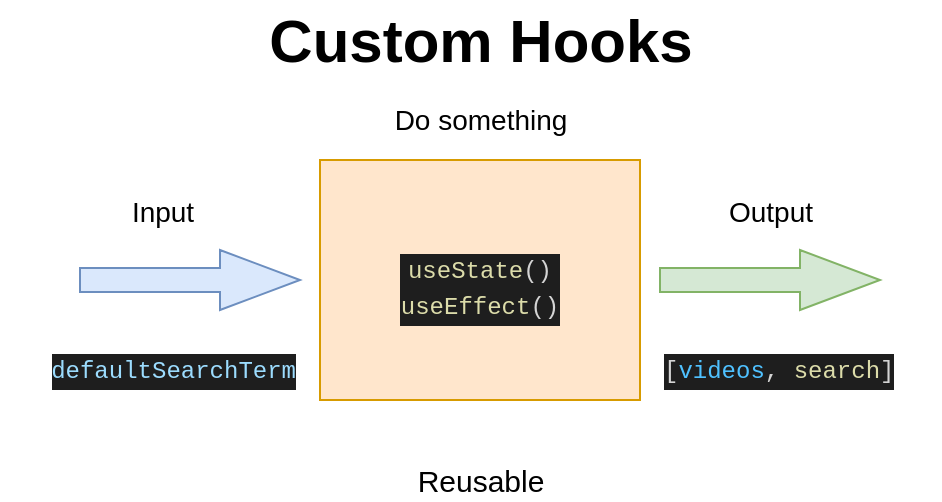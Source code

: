 <mxfile version="14.7.2" type="github" pages="5">
  <diagram id="iEtOmwOJfD_KUskytR4G" name="Custom Hooks">
    <mxGraphModel dx="805" dy="654" grid="1" gridSize="10" guides="1" tooltips="1" connect="1" arrows="1" fold="1" page="1" pageScale="1" pageWidth="1169" pageHeight="827" math="0" shadow="0">
      <root>
        <mxCell id="0" />
        <mxCell id="1" parent="0" />
        <mxCell id="PuRZzSOzjB7w1leLaSp5-1" value="Custom Hooks" style="text;html=1;align=center;verticalAlign=middle;resizable=0;points=[];autosize=1;strokeColor=none;fontSize=30;fontStyle=1" parent="1" vertex="1">
          <mxGeometry x="475" y="289" width="230" height="40" as="geometry" />
        </mxCell>
        <mxCell id="PuRZzSOzjB7w1leLaSp5-2" value="" style="rounded=0;whiteSpace=wrap;html=1;fillColor=#ffe6cc;strokeColor=#d79b00;" parent="1" vertex="1">
          <mxGeometry x="510" y="369" width="160" height="120" as="geometry" />
        </mxCell>
        <mxCell id="PuRZzSOzjB7w1leLaSp5-4" value="" style="html=1;shadow=0;dashed=0;align=center;verticalAlign=middle;shape=mxgraph.arrows2.arrow;dy=0.6;dx=40;notch=0;fillColor=#dae8fc;strokeColor=#6c8ebf;" parent="1" vertex="1">
          <mxGeometry x="390" y="414" width="110" height="30" as="geometry" />
        </mxCell>
        <mxCell id="PuRZzSOzjB7w1leLaSp5-5" value="" style="html=1;shadow=0;dashed=0;align=center;verticalAlign=middle;shape=mxgraph.arrows2.arrow;dy=0.6;dx=40;notch=0;fillColor=#d5e8d4;strokeColor=#82b366;" parent="1" vertex="1">
          <mxGeometry x="680" y="414" width="110" height="30" as="geometry" />
        </mxCell>
        <mxCell id="PuRZzSOzjB7w1leLaSp5-6" value="&lt;meta charset=&quot;utf-8&quot;&gt;&lt;div style=&quot;color: rgb(212, 212, 212); background-color: rgb(30, 30, 30); font-family: menlo, monaco, &amp;quot;courier new&amp;quot;, monospace; font-weight: normal; font-size: 12px; line-height: 18px;&quot;&gt;&lt;div&gt;&lt;span style=&quot;color: #d4d4d4&quot;&gt;[&lt;/span&gt;&lt;span style=&quot;color: #4fc1ff&quot;&gt;videos&lt;/span&gt;&lt;span style=&quot;color: #d4d4d4&quot;&gt;, &lt;/span&gt;&lt;span style=&quot;color: #dcdcaa&quot;&gt;search&lt;/span&gt;&lt;span style=&quot;color: #d4d4d4&quot;&gt;]&lt;/span&gt;&lt;/div&gt;&lt;/div&gt;" style="text;whiteSpace=wrap;html=1;align=left;" parent="1" vertex="1">
          <mxGeometry x="680" y="459" width="140" height="30" as="geometry" />
        </mxCell>
        <mxCell id="PuRZzSOzjB7w1leLaSp5-7" value="&lt;meta charset=&quot;utf-8&quot;&gt;&lt;div style=&quot;color: rgb(212, 212, 212); background-color: rgb(30, 30, 30); font-family: menlo, monaco, &amp;quot;courier new&amp;quot;, monospace; font-weight: normal; font-size: 12px; line-height: 18px;&quot;&gt;&lt;div&gt;&lt;span style=&quot;color: #9cdcfe&quot;&gt;defaultSearchTerm&lt;/span&gt;&lt;/div&gt;&lt;/div&gt;" style="text;whiteSpace=wrap;html=1;align=right;" parent="1" vertex="1">
          <mxGeometry x="350" y="459" width="150" height="30" as="geometry" />
        </mxCell>
        <mxCell id="PuRZzSOzjB7w1leLaSp5-8" value="&lt;div style=&quot;color: rgb(212 , 212 , 212) ; background-color: rgb(30 , 30 , 30) ; font-family: &amp;quot;menlo&amp;quot; , &amp;quot;monaco&amp;quot; , &amp;quot;courier new&amp;quot; , monospace ; font-weight: normal ; font-size: 12px ; line-height: 18px&quot;&gt;&lt;div&gt;&lt;span style=&quot;color: #dcdcaa&quot;&gt;useState&lt;/span&gt;&lt;span style=&quot;color: #d4d4d4&quot;&gt;()&lt;/span&gt;&lt;/div&gt;&lt;div&gt;&lt;div style=&quot;font-family: &amp;quot;menlo&amp;quot; , &amp;quot;monaco&amp;quot; , &amp;quot;courier new&amp;quot; , monospace ; line-height: 18px&quot;&gt;&lt;span style=&quot;color: #dcdcaa&quot;&gt;useEffect&lt;/span&gt;()&lt;/div&gt;&lt;/div&gt;&lt;/div&gt;" style="text;whiteSpace=wrap;html=1;align=center;" parent="1" vertex="1">
          <mxGeometry x="535" y="409" width="110" height="50" as="geometry" />
        </mxCell>
        <mxCell id="PuRZzSOzjB7w1leLaSp5-9" style="edgeStyle=orthogonalEdgeStyle;rounded=0;orthogonalLoop=1;jettySize=auto;html=1;exitX=0.5;exitY=1;exitDx=0;exitDy=0;align=center;" parent="1" source="PuRZzSOzjB7w1leLaSp5-8" target="PuRZzSOzjB7w1leLaSp5-8" edge="1">
          <mxGeometry relative="1" as="geometry" />
        </mxCell>
        <mxCell id="PuRZzSOzjB7w1leLaSp5-10" value="Input" style="text;html=1;align=center;verticalAlign=middle;resizable=0;points=[];autosize=1;strokeColor=none;fontSize=14;" parent="1" vertex="1">
          <mxGeometry x="406" y="385" width="50" height="20" as="geometry" />
        </mxCell>
        <mxCell id="PuRZzSOzjB7w1leLaSp5-11" value="Output" style="text;html=1;align=center;verticalAlign=middle;resizable=0;points=[];autosize=1;strokeColor=none;fontSize=14;" parent="1" vertex="1">
          <mxGeometry x="705" y="385" width="60" height="20" as="geometry" />
        </mxCell>
        <mxCell id="mygAE6JvsYtsPkmet1i1-1" value="Do something" style="text;html=1;align=center;verticalAlign=middle;resizable=0;points=[];autosize=1;strokeColor=none;fontSize=14;" parent="1" vertex="1">
          <mxGeometry x="540" y="339" width="100" height="20" as="geometry" />
        </mxCell>
        <mxCell id="PM8z8HTtAwhKVzDuu-IM-1" value="Reusable" style="text;html=1;align=center;verticalAlign=middle;resizable=0;points=[];autosize=1;strokeColor=none;fontSize=15;" parent="1" vertex="1">
          <mxGeometry x="550" y="519" width="80" height="20" as="geometry" />
        </mxCell>
      </root>
    </mxGraphModel>
  </diagram>
  <diagram id="Xg3vSe2vxqgQO5lmCnWK" name="Step 1">
    <mxGraphModel dx="805" dy="654" grid="1" gridSize="10" guides="1" tooltips="1" connect="1" arrows="1" fold="1" page="1" pageScale="1" pageWidth="1169" pageHeight="827" math="0" shadow="0">
      <root>
        <mxCell id="pFhzrYQZ9Q6KFvjL7jJB-0" />
        <mxCell id="pFhzrYQZ9Q6KFvjL7jJB-1" parent="pFhzrYQZ9Q6KFvjL7jJB-0" />
        <mxCell id="hLnDdM1sx7eBZ1nKQQE9-0" value="&lt;div style=&quot;color: rgb(212 , 212 , 212) ; background-color: rgb(30 , 30 , 30) ; font-family: &amp;#34;menlo&amp;#34; , &amp;#34;monaco&amp;#34; , &amp;#34;courier new&amp;#34; , monospace ; font-weight: normal ; font-size: 12px ; line-height: 18px&quot;&gt;&lt;div&gt;&lt;span style=&quot;color: #569cd6&quot;&gt;const&lt;/span&gt;&lt;span style=&quot;color: #d4d4d4&quot;&gt; &lt;/span&gt;&lt;span style=&quot;color: #dcdcaa&quot;&gt;App&lt;/span&gt;&lt;span style=&quot;color: #d4d4d4&quot;&gt; = () &lt;/span&gt;&lt;span style=&quot;color: #569cd6&quot;&gt;=&amp;gt;&lt;/span&gt;&lt;span style=&quot;color: #d4d4d4&quot;&gt; {&lt;/span&gt;&lt;/div&gt;&lt;div&gt;&lt;span style=&quot;color: #d4d4d4&quot;&gt;&lt;/span&gt;&lt;span style=&quot;color: #569cd6&quot;&gt;&amp;nbsp; const&lt;/span&gt;&lt;span style=&quot;color: #d4d4d4&quot;&gt; [&lt;/span&gt;&lt;span style=&quot;color: #4fc1ff&quot;&gt;videos&lt;/span&gt;&lt;span style=&quot;color: #d4d4d4&quot;&gt;, &lt;/span&gt;&lt;span style=&quot;color: #4fc1ff&quot;&gt;setVideos&lt;/span&gt;&lt;span style=&quot;color: #d4d4d4&quot;&gt;] = &lt;/span&gt;&lt;span style=&quot;color: #dcdcaa&quot;&gt;useState&lt;/span&gt;&lt;span style=&quot;color: #d4d4d4&quot;&gt;([]);&lt;/span&gt;&lt;/div&gt;&lt;div&gt;&lt;span style=&quot;color: #d4d4d4&quot;&gt;&lt;/span&gt;&lt;span style=&quot;color: #569cd6&quot;&gt;&amp;nbsp; const&lt;/span&gt;&lt;span style=&quot;color: #d4d4d4&quot;&gt; [&lt;/span&gt;&lt;span style=&quot;color: #4fc1ff&quot;&gt;selectedVideo&lt;/span&gt;&lt;span style=&quot;color: #d4d4d4&quot;&gt;, &lt;/span&gt;&lt;span style=&quot;color: #4fc1ff&quot;&gt;setSlectedVideo&lt;/span&gt;&lt;span style=&quot;color: #d4d4d4&quot;&gt;] = &lt;/span&gt;&lt;span style=&quot;color: #dcdcaa&quot;&gt;useState&lt;/span&gt;&lt;span style=&quot;color: #d4d4d4&quot;&gt;(&lt;/span&gt;&lt;span style=&quot;color: #569cd6&quot;&gt;null&lt;/span&gt;&lt;span style=&quot;color: #d4d4d4&quot;&gt;);&lt;/span&gt;&lt;/div&gt;&lt;br&gt;&lt;div&gt;&lt;span style=&quot;color: #d4d4d4&quot;&gt;&lt;/span&gt;&lt;span style=&quot;color: #569cd6&quot;&gt;&amp;nbsp; const&lt;/span&gt;&lt;span style=&quot;color: #d4d4d4&quot;&gt; &lt;/span&gt;&lt;span style=&quot;color: #dcdcaa&quot;&gt;handleSearchSubmit&lt;/span&gt;&lt;span style=&quot;color: #d4d4d4&quot;&gt; = &lt;/span&gt;&lt;span style=&quot;color: #569cd6&quot;&gt;async&lt;/span&gt;&lt;span style=&quot;color: #d4d4d4&quot;&gt; (&lt;/span&gt;&lt;span style=&quot;color: #9cdcfe&quot;&gt;term&lt;/span&gt;&lt;span style=&quot;color: #d4d4d4&quot;&gt;) &lt;/span&gt;&lt;span style=&quot;color: #569cd6&quot;&gt;=&amp;gt;&lt;/span&gt;&lt;span style=&quot;color: #d4d4d4&quot;&gt; {&lt;/span&gt;&lt;/div&gt;&lt;div&gt;&lt;span style=&quot;color: #d4d4d4&quot;&gt;&lt;/span&gt;&lt;span style=&quot;color: #569cd6&quot;&gt;&amp;nbsp; &amp;nbsp; const&lt;/span&gt;&lt;span style=&quot;color: #d4d4d4&quot;&gt; &lt;/span&gt;&lt;span style=&quot;color: #4fc1ff&quot;&gt;response&lt;/span&gt;&lt;span style=&quot;color: #d4d4d4&quot;&gt; = &lt;/span&gt;&lt;span style=&quot;color: #c586c0&quot;&gt;await&lt;/span&gt;&lt;span style=&quot;color: #d4d4d4&quot;&gt; &lt;/span&gt;&lt;span style=&quot;color: #9cdcfe&quot;&gt;youtube&lt;/span&gt;&lt;span style=&quot;color: #d4d4d4&quot;&gt;.&lt;/span&gt;&lt;span style=&quot;color: #dcdcaa&quot;&gt;get&lt;/span&gt;&lt;span style=&quot;color: #d4d4d4&quot;&gt;(&lt;/span&gt;&lt;span style=&quot;color: #ce9178&quot;&gt;&quot;/search&quot;&lt;/span&gt;&lt;span style=&quot;color: #d4d4d4&quot;&gt;, {&lt;/span&gt;&lt;/div&gt;&lt;div&gt;&lt;span style=&quot;color: #d4d4d4&quot;&gt;&lt;/span&gt;&lt;span style=&quot;color: #9cdcfe&quot;&gt;&amp;nbsp; &amp;nbsp; &amp;nbsp; params:&lt;/span&gt;&lt;span style=&quot;color: #d4d4d4&quot;&gt; { &lt;/span&gt;&lt;span style=&quot;color: #9cdcfe&quot;&gt;q:&lt;/span&gt;&lt;span style=&quot;color: #d4d4d4&quot;&gt; &lt;/span&gt;&lt;span style=&quot;color: #9cdcfe&quot;&gt;term&lt;/span&gt;&lt;span style=&quot;color: #d4d4d4&quot;&gt;, &lt;/span&gt;&lt;span style=&quot;color: #9cdcfe&quot;&gt;part:&lt;/span&gt;&lt;span style=&quot;color: #d4d4d4&quot;&gt; &lt;/span&gt;&lt;span style=&quot;color: #ce9178&quot;&gt;&quot;snippet&quot;&lt;/span&gt;&lt;span style=&quot;color: #d4d4d4&quot;&gt;, &lt;/span&gt;&lt;span style=&quot;color: #9cdcfe&quot;&gt;maxResults:&lt;/span&gt;&lt;span style=&quot;color: #d4d4d4&quot;&gt; &lt;/span&gt;&lt;span style=&quot;color: #b5cea8&quot;&gt;5&lt;/span&gt;&lt;span style=&quot;color: #d4d4d4&quot;&gt; },&lt;/span&gt;&lt;/div&gt;&lt;div&gt;&lt;span style=&quot;color: #d4d4d4&quot;&gt;&amp;nbsp; &amp;nbsp; });&lt;/span&gt;&lt;/div&gt;&lt;div&gt;&lt;span style=&quot;color: #d4d4d4&quot;&gt;&lt;/span&gt;&lt;span style=&quot;color: #dcdcaa&quot;&gt;&amp;nbsp; &amp;nbsp; setVideos&lt;/span&gt;&lt;span style=&quot;color: #d4d4d4&quot;&gt;(&lt;/span&gt;&lt;span style=&quot;color: #9cdcfe&quot;&gt;response&lt;/span&gt;&lt;span style=&quot;color: #d4d4d4&quot;&gt;.&lt;/span&gt;&lt;span style=&quot;color: #9cdcfe&quot;&gt;data&lt;/span&gt;&lt;span style=&quot;color: #d4d4d4&quot;&gt;.&lt;/span&gt;&lt;span style=&quot;color: #9cdcfe&quot;&gt;items&lt;/span&gt;&lt;span style=&quot;color: #d4d4d4&quot;&gt;);&lt;/span&gt;&lt;/div&gt;&lt;div&gt;&lt;span style=&quot;color: #d4d4d4&quot;&gt;&lt;/span&gt;&lt;span style=&quot;color: #dcdcaa&quot;&gt;&amp;nbsp; &amp;nbsp; setSlectedVideo&lt;/span&gt;&lt;span style=&quot;color: #d4d4d4&quot;&gt;(&lt;/span&gt;&lt;span style=&quot;color: #9cdcfe&quot;&gt;response&lt;/span&gt;&lt;span style=&quot;color: #d4d4d4&quot;&gt;.&lt;/span&gt;&lt;span style=&quot;color: #9cdcfe&quot;&gt;data&lt;/span&gt;&lt;span style=&quot;color: #d4d4d4&quot;&gt;.&lt;/span&gt;&lt;span style=&quot;color: #9cdcfe&quot;&gt;items&lt;/span&gt;&lt;span style=&quot;color: #d4d4d4&quot;&gt;[&lt;/span&gt;&lt;span style=&quot;color: #b5cea8&quot;&gt;0&lt;/span&gt;&lt;span style=&quot;color: #d4d4d4&quot;&gt;]);&lt;/span&gt;&lt;/div&gt;&lt;div&gt;&lt;span style=&quot;color: #d4d4d4&quot;&gt;&amp;nbsp; };&lt;/span&gt;&lt;/div&gt;&lt;br&gt;&lt;div&gt;&lt;span style=&quot;color: #d4d4d4&quot;&gt;&lt;/span&gt;&lt;span style=&quot;color: #dcdcaa&quot;&gt;&amp;nbsp; useEffect&lt;/span&gt;&lt;span style=&quot;color: #d4d4d4&quot;&gt;(() &lt;/span&gt;&lt;span style=&quot;color: #569cd6&quot;&gt;=&amp;gt;&lt;/span&gt;&lt;span style=&quot;color: #d4d4d4&quot;&gt; {&lt;/span&gt;&lt;/div&gt;&lt;div&gt;&lt;span style=&quot;color: #d4d4d4&quot;&gt;&lt;/span&gt;&lt;span style=&quot;color: #dcdcaa&quot;&gt;&amp;nbsp; &amp;nbsp; handleSearchSubmit&lt;/span&gt;&lt;span style=&quot;color: #d4d4d4&quot;&gt;(&lt;/span&gt;&lt;span style=&quot;color: rgb(206 , 145 , 120) ; font-family: &amp;#34;menlo&amp;#34; , &amp;#34;monaco&amp;#34; , &amp;#34;courier new&amp;#34; , monospace&quot;&gt;&quot;cat&quot;&lt;/span&gt;);&lt;/div&gt;&lt;div&gt;&lt;span style=&quot;color: #d4d4d4&quot;&gt;&amp;nbsp; }, []);&lt;/span&gt;&lt;/div&gt;&lt;div&gt;&lt;span style=&quot;color: #d4d4d4&quot;&gt;};&lt;/span&gt;&lt;/div&gt;&lt;/div&gt;" style="text;whiteSpace=wrap;html=1;fontSize=14;" parent="pFhzrYQZ9Q6KFvjL7jJB-1" vertex="1">
          <mxGeometry x="294" y="253" width="430" height="300" as="geometry" />
        </mxCell>
        <mxCell id="hLnDdM1sx7eBZ1nKQQE9-3" style="edgeStyle=orthogonalEdgeStyle;rounded=0;orthogonalLoop=1;jettySize=auto;html=1;entryX=0;entryY=0.5;entryDx=0;entryDy=0;fontSize=14;fontColor=#000000;align=center;strokeColor=#D79B00;" parent="pFhzrYQZ9Q6KFvjL7jJB-1" source="hLnDdM1sx7eBZ1nKQQE9-1" target="hLnDdM1sx7eBZ1nKQQE9-2" edge="1">
          <mxGeometry relative="1" as="geometry" />
        </mxCell>
        <mxCell id="hLnDdM1sx7eBZ1nKQQE9-1" value="" style="rounded=0;whiteSpace=wrap;html=1;fontSize=14;align=right;strokeColor=#d79b00;fillColor=none;" parent="pFhzrYQZ9Q6KFvjL7jJB-1" vertex="1">
          <mxGeometry x="310" y="279" width="304" height="15" as="geometry" />
        </mxCell>
        <mxCell id="hLnDdM1sx7eBZ1nKQQE9-2" value="Videos" style="rounded=0;whiteSpace=wrap;html=1;fontSize=14;align=center;strokeColor=#d79b00;fillColor=#ffe6cc;" parent="pFhzrYQZ9Q6KFvjL7jJB-1" vertex="1">
          <mxGeometry x="794" y="263" width="80" height="40" as="geometry" />
        </mxCell>
        <mxCell id="hLnDdM1sx7eBZ1nKQQE9-4" style="edgeStyle=orthogonalEdgeStyle;rounded=0;orthogonalLoop=1;jettySize=auto;html=1;entryX=0;entryY=0.5;entryDx=0;entryDy=0;fontSize=14;fontColor=#000000;align=center;fillColor=#dae8fc;strokeColor=#9673A6;" parent="pFhzrYQZ9Q6KFvjL7jJB-1" source="hLnDdM1sx7eBZ1nKQQE9-5" target="hLnDdM1sx7eBZ1nKQQE9-6" edge="1">
          <mxGeometry relative="1" as="geometry" />
        </mxCell>
        <mxCell id="hLnDdM1sx7eBZ1nKQQE9-5" value="" style="rounded=0;whiteSpace=wrap;html=1;fontSize=14;align=right;strokeColor=#9673a6;fillColor=none;" parent="pFhzrYQZ9Q6KFvjL7jJB-1" vertex="1">
          <mxGeometry x="310" y="297" width="404" height="15" as="geometry" />
        </mxCell>
        <mxCell id="hLnDdM1sx7eBZ1nKQQE9-6" value="Selection" style="rounded=0;whiteSpace=wrap;html=1;fontSize=14;align=center;strokeColor=#9673a6;fillColor=#e1d5e7;" parent="pFhzrYQZ9Q6KFvjL7jJB-1" vertex="1">
          <mxGeometry x="794" y="313" width="80" height="40" as="geometry" />
        </mxCell>
        <mxCell id="hLnDdM1sx7eBZ1nKQQE9-7" style="edgeStyle=orthogonalEdgeStyle;rounded=0;orthogonalLoop=1;jettySize=auto;html=1;entryX=0;entryY=0.5;entryDx=0;entryDy=0;fontSize=14;fontColor=#000000;align=center;strokeColor=#D79B00;" parent="pFhzrYQZ9Q6KFvjL7jJB-1" source="hLnDdM1sx7eBZ1nKQQE9-8" target="hLnDdM1sx7eBZ1nKQQE9-9" edge="1">
          <mxGeometry relative="1" as="geometry" />
        </mxCell>
        <mxCell id="hLnDdM1sx7eBZ1nKQQE9-8" value="" style="rounded=0;whiteSpace=wrap;html=1;fontSize=14;align=right;strokeColor=#d79b00;fillColor=none;" parent="pFhzrYQZ9Q6KFvjL7jJB-1" vertex="1">
          <mxGeometry x="324" y="353" width="390" height="67" as="geometry" />
        </mxCell>
        <mxCell id="hLnDdM1sx7eBZ1nKQQE9-9" value="Videos" style="rounded=0;whiteSpace=wrap;html=1;fontSize=14;align=center;strokeColor=#d79b00;fillColor=#ffe6cc;" parent="pFhzrYQZ9Q6KFvjL7jJB-1" vertex="1">
          <mxGeometry x="794" y="377" width="80" height="40" as="geometry" />
        </mxCell>
        <mxCell id="hLnDdM1sx7eBZ1nKQQE9-10" style="edgeStyle=orthogonalEdgeStyle;rounded=0;orthogonalLoop=1;jettySize=auto;html=1;entryX=0;entryY=0.5;entryDx=0;entryDy=0;fontSize=14;fontColor=#000000;align=center;fillColor=#dae8fc;strokeColor=#9673A6;" parent="pFhzrYQZ9Q6KFvjL7jJB-1" source="hLnDdM1sx7eBZ1nKQQE9-11" target="hLnDdM1sx7eBZ1nKQQE9-12" edge="1">
          <mxGeometry relative="1" as="geometry" />
        </mxCell>
        <mxCell id="hLnDdM1sx7eBZ1nKQQE9-11" value="" style="rounded=0;whiteSpace=wrap;html=1;fontSize=14;align=right;strokeColor=#9673a6;fillColor=none;" parent="pFhzrYQZ9Q6KFvjL7jJB-1" vertex="1">
          <mxGeometry x="324" y="423" width="292" height="15" as="geometry" />
        </mxCell>
        <mxCell id="hLnDdM1sx7eBZ1nKQQE9-12" value="Selection" style="rounded=0;whiteSpace=wrap;html=1;fontSize=14;align=center;strokeColor=#9673a6;fillColor=#e1d5e7;" parent="pFhzrYQZ9Q6KFvjL7jJB-1" vertex="1">
          <mxGeometry x="794" y="439" width="80" height="40" as="geometry" />
        </mxCell>
        <mxCell id="hLnDdM1sx7eBZ1nKQQE9-13" style="edgeStyle=orthogonalEdgeStyle;rounded=0;orthogonalLoop=1;jettySize=auto;html=1;entryX=0;entryY=0.5;entryDx=0;entryDy=0;fontSize=14;fontColor=#000000;align=center;strokeColor=#D79B00;" parent="pFhzrYQZ9Q6KFvjL7jJB-1" source="hLnDdM1sx7eBZ1nKQQE9-14" target="hLnDdM1sx7eBZ1nKQQE9-15" edge="1">
          <mxGeometry relative="1" as="geometry" />
        </mxCell>
        <mxCell id="hLnDdM1sx7eBZ1nKQQE9-14" value="" style="rounded=0;whiteSpace=wrap;html=1;fontSize=14;align=right;strokeColor=#d79b00;fillColor=none;" parent="pFhzrYQZ9Q6KFvjL7jJB-1" vertex="1">
          <mxGeometry x="310" y="478" width="204" height="50" as="geometry" />
        </mxCell>
        <mxCell id="hLnDdM1sx7eBZ1nKQQE9-15" value="Videos" style="rounded=0;whiteSpace=wrap;html=1;fontSize=14;align=center;strokeColor=#d79b00;fillColor=#ffe6cc;" parent="pFhzrYQZ9Q6KFvjL7jJB-1" vertex="1">
          <mxGeometry x="794" y="497" width="80" height="40" as="geometry" />
        </mxCell>
        <mxCell id="T_6YCPLZFnP75NETdrhC-0" value="Step 1 - Separate" style="text;html=1;align=center;verticalAlign=middle;resizable=0;points=[];autosize=1;strokeColor=none;fontSize=30;fontStyle=1" parent="pFhzrYQZ9Q6KFvjL7jJB-1" vertex="1">
          <mxGeometry x="454" y="203" width="260" height="40" as="geometry" />
        </mxCell>
        <mxCell id="Sb43tQaQbr0mPvwQvgc6-0" value="Videos &amp;amp; Selection have different purposes&lt;br style=&quot;font-size: 15px&quot;&gt;Videos: Fetch videos&lt;br style=&quot;font-size: 15px&quot;&gt;Selection: Mark selected video" style="text;html=1;align=left;verticalAlign=middle;resizable=0;points=[];autosize=1;strokeColor=none;fontSize=15;" parent="pFhzrYQZ9Q6KFvjL7jJB-1" vertex="1">
          <mxGeometry x="434" y="564" width="300" height="60" as="geometry" />
        </mxCell>
      </root>
    </mxGraphModel>
  </diagram>
  <diagram name="Step 2" id="icKH4D25eJFibDR9MDR5">
    <mxGraphModel dx="805" dy="654" grid="1" gridSize="10" guides="1" tooltips="1" connect="1" arrows="1" fold="1" page="1" pageScale="1" pageWidth="1169" pageHeight="827" math="0" shadow="0">
      <root>
        <mxCell id="EikvUQjNWyUi2naYnkvr-0" />
        <mxCell id="EikvUQjNWyUi2naYnkvr-1" parent="EikvUQjNWyUi2naYnkvr-0" />
        <mxCell id="EikvUQjNWyUi2naYnkvr-2" value="&lt;div style=&quot;background-color: rgb(30 , 30 , 30) ; font-family: &amp;#34;menlo&amp;#34; , &amp;#34;monaco&amp;#34; , &amp;#34;courier new&amp;#34; , monospace ; font-weight: normal ; font-size: 12px ; line-height: 18px&quot;&gt;&lt;div style=&quot;color: rgb(212 , 212 , 212)&quot;&gt;&lt;span style=&quot;color: #569cd6&quot;&gt;const&lt;/span&gt;&lt;span style=&quot;color: #d4d4d4&quot;&gt; &lt;/span&gt;&lt;span style=&quot;color: #dcdcaa&quot;&gt;App&lt;/span&gt;&lt;span style=&quot;color: #d4d4d4&quot;&gt; = () &lt;/span&gt;&lt;span style=&quot;color: #569cd6&quot;&gt;=&amp;gt;&lt;/span&gt;&lt;span style=&quot;color: #d4d4d4&quot;&gt; {&lt;/span&gt;&lt;/div&gt;&lt;div style=&quot;color: rgb(212 , 212 , 212)&quot;&gt;&lt;span style=&quot;color: #d4d4d4&quot;&gt;&lt;/span&gt;&lt;span style=&quot;color: #569cd6&quot;&gt;&amp;nbsp; const&lt;/span&gt;&lt;span style=&quot;color: #d4d4d4&quot;&gt; [&lt;/span&gt;&lt;span style=&quot;color: #4fc1ff&quot;&gt;videos&lt;/span&gt;&lt;span style=&quot;color: #d4d4d4&quot;&gt;, &lt;/span&gt;&lt;span style=&quot;color: #4fc1ff&quot;&gt;setVideos&lt;/span&gt;&lt;span style=&quot;color: #d4d4d4&quot;&gt;] = &lt;/span&gt;&lt;span style=&quot;color: #dcdcaa&quot;&gt;useState&lt;/span&gt;&lt;span style=&quot;color: #d4d4d4&quot;&gt;([]);&lt;/span&gt;&lt;/div&gt;&lt;div&gt;&lt;span style=&quot;color: #d4d4d4&quot;&gt;&lt;/span&gt;&lt;span style=&quot;color: rgb(86 , 156 , 214)&quot;&gt;&amp;nbsp; &lt;/span&gt;&lt;font color=&quot;#4f4f4f&quot;&gt;const [selectedVideo, setSlectedVideo] = useState(null);&lt;/font&gt;&lt;/div&gt;&lt;br&gt;&lt;div style=&quot;color: rgb(212 , 212 , 212)&quot;&gt;&lt;span style=&quot;color: #d4d4d4&quot;&gt;&lt;/span&gt;&lt;span style=&quot;color: #569cd6&quot;&gt;&amp;nbsp; const&lt;/span&gt;&lt;span style=&quot;color: #d4d4d4&quot;&gt; &lt;/span&gt;&lt;span style=&quot;color: #dcdcaa&quot;&gt;handleSearchSubmit&lt;/span&gt;&lt;span style=&quot;color: #d4d4d4&quot;&gt; = &lt;/span&gt;&lt;span style=&quot;color: #569cd6&quot;&gt;async&lt;/span&gt;&lt;span style=&quot;color: #d4d4d4&quot;&gt; (&lt;/span&gt;&lt;span style=&quot;color: #9cdcfe&quot;&gt;term&lt;/span&gt;&lt;span style=&quot;color: #d4d4d4&quot;&gt;) &lt;/span&gt;&lt;span style=&quot;color: #569cd6&quot;&gt;=&amp;gt;&lt;/span&gt;&lt;span style=&quot;color: #d4d4d4&quot;&gt; {&lt;/span&gt;&lt;/div&gt;&lt;div style=&quot;color: rgb(212 , 212 , 212)&quot;&gt;&lt;span style=&quot;color: #d4d4d4&quot;&gt;&lt;/span&gt;&lt;span style=&quot;color: #569cd6&quot;&gt;&amp;nbsp; &amp;nbsp; const&lt;/span&gt;&lt;span style=&quot;color: #d4d4d4&quot;&gt; &lt;/span&gt;&lt;span style=&quot;color: #4fc1ff&quot;&gt;response&lt;/span&gt;&lt;span style=&quot;color: #d4d4d4&quot;&gt; = &lt;/span&gt;&lt;span style=&quot;color: #c586c0&quot;&gt;await&lt;/span&gt;&lt;span style=&quot;color: #d4d4d4&quot;&gt; &lt;/span&gt;&lt;span style=&quot;color: #9cdcfe&quot;&gt;youtube&lt;/span&gt;&lt;span style=&quot;color: #d4d4d4&quot;&gt;.&lt;/span&gt;&lt;span style=&quot;color: #dcdcaa&quot;&gt;get&lt;/span&gt;&lt;span style=&quot;color: #d4d4d4&quot;&gt;(&lt;/span&gt;&lt;span style=&quot;color: #ce9178&quot;&gt;&quot;/search&quot;&lt;/span&gt;&lt;span style=&quot;color: #d4d4d4&quot;&gt;, {&lt;/span&gt;&lt;/div&gt;&lt;div style=&quot;color: rgb(212 , 212 , 212)&quot;&gt;&lt;span style=&quot;color: #d4d4d4&quot;&gt;&lt;/span&gt;&lt;span style=&quot;color: #9cdcfe&quot;&gt;&amp;nbsp; &amp;nbsp; &amp;nbsp; params:&lt;/span&gt;&lt;span style=&quot;color: #d4d4d4&quot;&gt; { &lt;/span&gt;&lt;span style=&quot;color: #9cdcfe&quot;&gt;q:&lt;/span&gt;&lt;span style=&quot;color: #d4d4d4&quot;&gt; &lt;/span&gt;&lt;span style=&quot;color: #9cdcfe&quot;&gt;term&lt;/span&gt;&lt;span style=&quot;color: #d4d4d4&quot;&gt;, &lt;/span&gt;&lt;span style=&quot;color: #9cdcfe&quot;&gt;part:&lt;/span&gt;&lt;span style=&quot;color: #d4d4d4&quot;&gt; &lt;/span&gt;&lt;span style=&quot;color: #ce9178&quot;&gt;&quot;snippet&quot;&lt;/span&gt;&lt;span style=&quot;color: #d4d4d4&quot;&gt;, &lt;/span&gt;&lt;span style=&quot;color: #9cdcfe&quot;&gt;maxResults:&lt;/span&gt;&lt;span style=&quot;color: #d4d4d4&quot;&gt; &lt;/span&gt;&lt;span style=&quot;color: #b5cea8&quot;&gt;5&lt;/span&gt;&lt;span style=&quot;color: #d4d4d4&quot;&gt; },&lt;/span&gt;&lt;/div&gt;&lt;div style=&quot;color: rgb(212 , 212 , 212)&quot;&gt;&lt;span style=&quot;color: #d4d4d4&quot;&gt;&amp;nbsp; &amp;nbsp; });&lt;/span&gt;&lt;/div&gt;&lt;div style=&quot;color: rgb(212 , 212 , 212)&quot;&gt;&lt;span style=&quot;color: #d4d4d4&quot;&gt;&lt;/span&gt;&lt;span style=&quot;color: #dcdcaa&quot;&gt;&amp;nbsp; &amp;nbsp; setVideos&lt;/span&gt;&lt;span style=&quot;color: #d4d4d4&quot;&gt;(&lt;/span&gt;&lt;span style=&quot;color: #9cdcfe&quot;&gt;response&lt;/span&gt;&lt;span style=&quot;color: #d4d4d4&quot;&gt;.&lt;/span&gt;&lt;span style=&quot;color: #9cdcfe&quot;&gt;data&lt;/span&gt;&lt;span style=&quot;color: #d4d4d4&quot;&gt;.&lt;/span&gt;&lt;span style=&quot;color: #9cdcfe&quot;&gt;items&lt;/span&gt;&lt;span style=&quot;color: #d4d4d4&quot;&gt;);&lt;/span&gt;&lt;/div&gt;&lt;div&gt;&lt;span style=&quot;color: #d4d4d4&quot;&gt;&lt;/span&gt;&lt;span style=&quot;color: rgb(220 , 220 , 170)&quot;&gt;&amp;nbsp; &amp;nbsp; &lt;/span&gt;&lt;font color=&quot;#4f4f4f&quot;&gt;setSlectedVideo(response.data.items[0]);&lt;/font&gt;&lt;/div&gt;&lt;div style=&quot;color: rgb(212 , 212 , 212)&quot;&gt;&lt;span style=&quot;color: #d4d4d4&quot;&gt;&amp;nbsp; };&lt;/span&gt;&lt;/div&gt;&lt;br&gt;&lt;div style=&quot;color: rgb(212 , 212 , 212)&quot;&gt;&lt;span style=&quot;color: #d4d4d4&quot;&gt;&lt;/span&gt;&lt;span style=&quot;color: #dcdcaa&quot;&gt;&amp;nbsp; useEffect&lt;/span&gt;&lt;span style=&quot;color: #d4d4d4&quot;&gt;(() &lt;/span&gt;&lt;span style=&quot;color: #569cd6&quot;&gt;=&amp;gt;&lt;/span&gt;&lt;span style=&quot;color: #d4d4d4&quot;&gt; {&lt;/span&gt;&lt;/div&gt;&lt;div style=&quot;color: rgb(212 , 212 , 212)&quot;&gt;&lt;span style=&quot;color: #d4d4d4&quot;&gt;&lt;/span&gt;&lt;span style=&quot;color: #dcdcaa&quot;&gt;&amp;nbsp; &amp;nbsp; handleSearchSubmit&lt;/span&gt;&lt;span style=&quot;color: #d4d4d4&quot;&gt;(&lt;/span&gt;&lt;span style=&quot;color: rgb(206 , 145 , 120) ; font-family: &amp;#34;menlo&amp;#34; , &amp;#34;monaco&amp;#34; , &amp;#34;courier new&amp;#34; , monospace&quot;&gt;&quot;cat&quot;&lt;/span&gt;);&lt;/div&gt;&lt;div style=&quot;color: rgb(212 , 212 , 212)&quot;&gt;&lt;span style=&quot;color: #d4d4d4&quot;&gt;&amp;nbsp; }, []);&lt;/span&gt;&lt;/div&gt;&lt;div style=&quot;color: rgb(212 , 212 , 212)&quot;&gt;&lt;span style=&quot;color: #d4d4d4&quot;&gt;};&lt;/span&gt;&lt;/div&gt;&lt;/div&gt;" style="text;whiteSpace=wrap;html=1;fontSize=14;" parent="EikvUQjNWyUi2naYnkvr-1" vertex="1">
          <mxGeometry x="295" y="253" width="430" height="300" as="geometry" />
        </mxCell>
        <mxCell id="EikvUQjNWyUi2naYnkvr-3" style="edgeStyle=orthogonalEdgeStyle;rounded=0;orthogonalLoop=1;jettySize=auto;html=1;entryX=0;entryY=0.5;entryDx=0;entryDy=0;fontSize=14;fontColor=#000000;align=center;strokeColor=#82B366;" parent="EikvUQjNWyUi2naYnkvr-1" source="EikvUQjNWyUi2naYnkvr-4" target="EikvUQjNWyUi2naYnkvr-5" edge="1">
          <mxGeometry relative="1" as="geometry" />
        </mxCell>
        <mxCell id="EikvUQjNWyUi2naYnkvr-4" value="" style="rounded=0;whiteSpace=wrap;html=1;fontSize=14;align=right;strokeColor=#82b366;fillColor=none;" parent="EikvUQjNWyUi2naYnkvr-1" vertex="1">
          <mxGeometry x="361" y="279" width="45" height="17" as="geometry" />
        </mxCell>
        <mxCell id="EikvUQjNWyUi2naYnkvr-5" value="Ouput" style="rounded=0;whiteSpace=wrap;html=1;fontSize=14;align=center;strokeColor=#82b366;fillColor=#d5e8d4;" parent="EikvUQjNWyUi2naYnkvr-1" vertex="1">
          <mxGeometry x="795" y="267.5" width="80" height="40" as="geometry" />
        </mxCell>
        <mxCell id="EikvUQjNWyUi2naYnkvr-9" style="edgeStyle=orthogonalEdgeStyle;rounded=0;orthogonalLoop=1;jettySize=auto;html=1;entryX=0;entryY=0.5;entryDx=0;entryDy=0;fontSize=14;fontColor=#000000;align=center;strokeColor=#82B366;" parent="EikvUQjNWyUi2naYnkvr-1" source="EikvUQjNWyUi2naYnkvr-10" target="EikvUQjNWyUi2naYnkvr-11" edge="1">
          <mxGeometry relative="1" as="geometry">
            <Array as="points">
              <mxPoint x="761" y="341" />
              <mxPoint x="761" y="341" />
            </Array>
          </mxGeometry>
        </mxCell>
        <mxCell id="EikvUQjNWyUi2naYnkvr-10" value="" style="rounded=0;whiteSpace=wrap;html=1;fontSize=14;align=right;strokeColor=#82b366;fillColor=none;" parent="EikvUQjNWyUi2naYnkvr-1" vertex="1">
          <mxGeometry x="351" y="331" width="136" height="20" as="geometry" />
        </mxCell>
        <mxCell id="EikvUQjNWyUi2naYnkvr-11" value="Output" style="rounded=0;whiteSpace=wrap;html=1;fontSize=14;align=center;strokeColor=#82b366;fillColor=#d5e8d4;" parent="EikvUQjNWyUi2naYnkvr-1" vertex="1">
          <mxGeometry x="795" y="321" width="80" height="40" as="geometry" />
        </mxCell>
        <mxCell id="EikvUQjNWyUi2naYnkvr-15" style="edgeStyle=orthogonalEdgeStyle;rounded=0;orthogonalLoop=1;jettySize=auto;html=1;entryX=0;entryY=0.5;entryDx=0;entryDy=0;fontSize=14;fontColor=#000000;align=center;strokeColor=#6C8EBF;" parent="EikvUQjNWyUi2naYnkvr-1" source="EikvUQjNWyUi2naYnkvr-16" target="EikvUQjNWyUi2naYnkvr-17" edge="1">
          <mxGeometry relative="1" as="geometry" />
        </mxCell>
        <mxCell id="EikvUQjNWyUi2naYnkvr-16" value="" style="rounded=0;whiteSpace=wrap;html=1;fontSize=14;align=right;strokeColor=#6c8ebf;fillColor=none;" parent="EikvUQjNWyUi2naYnkvr-1" vertex="1">
          <mxGeometry x="461" y="493" width="40" height="20" as="geometry" />
        </mxCell>
        <mxCell id="EikvUQjNWyUi2naYnkvr-17" value="Input" style="rounded=0;whiteSpace=wrap;html=1;fontSize=14;align=center;strokeColor=#6c8ebf;fillColor=#dae8fc;" parent="EikvUQjNWyUi2naYnkvr-1" vertex="1">
          <mxGeometry x="795" y="483" width="80" height="40" as="geometry" />
        </mxCell>
        <mxCell id="EikvUQjNWyUi2naYnkvr-18" value="Step 2 - Input &amp;amp; Output" style="text;html=1;align=center;verticalAlign=middle;resizable=0;points=[];autosize=1;strokeColor=none;fontSize=30;fontStyle=1" parent="EikvUQjNWyUi2naYnkvr-1" vertex="1">
          <mxGeometry x="416" y="203" width="340" height="40" as="geometry" />
        </mxCell>
        <mxCell id="Cbur7n2vtdFgYY4pmfHC-0" value="Videos - Input &amp;amp; Output&lt;br&gt;Input: &quot;cat&quot;&lt;br&gt;Output: videos &amp;amp; handleSearchSubmit" style="text;html=1;align=left;verticalAlign=middle;resizable=0;points=[];autosize=1;strokeColor=none;fontSize=15;" parent="EikvUQjNWyUi2naYnkvr-1" vertex="1">
          <mxGeometry x="451" y="564" width="270" height="60" as="geometry" />
        </mxCell>
      </root>
    </mxGraphModel>
  </diagram>
  <diagram id="xY_2fEtoPEe80_mpayXo" name="Step 3">
    <mxGraphModel dx="805" dy="654" grid="1" gridSize="10" guides="1" tooltips="1" connect="1" arrows="1" fold="1" page="1" pageScale="1" pageWidth="1169" pageHeight="827" math="0" shadow="0">
      <root>
        <mxCell id="lEBJGN38zR72iJJI7qmF-0" />
        <mxCell id="lEBJGN38zR72iJJI7qmF-1" parent="lEBJGN38zR72iJJI7qmF-0" />
        <mxCell id="lEBJGN38zR72iJJI7qmF-3" value="&lt;div style=&quot;color: rgb(212 , 212 , 212) ; background-color: rgb(30 , 30 , 30) ; font-family: &amp;#34;menlo&amp;#34; , &amp;#34;monaco&amp;#34; , &amp;#34;courier new&amp;#34; , monospace ; font-weight: normal ; font-size: 12px ; line-height: 18px&quot;&gt;&lt;div&gt;&lt;span style=&quot;color: #569cd6&quot;&gt;const&lt;/span&gt;&lt;span style=&quot;color: #d4d4d4&quot;&gt; &lt;/span&gt;&lt;span style=&quot;color: #dcdcaa&quot;&gt;useVideos&lt;/span&gt;&lt;span style=&quot;color: #d4d4d4&quot;&gt; = (&lt;/span&gt;&lt;span style=&quot;color: #9cdcfe&quot;&gt;defaultSearchTerm&lt;/span&gt;&lt;span style=&quot;color: #d4d4d4&quot;&gt;) &lt;/span&gt;&lt;span style=&quot;color: #569cd6&quot;&gt;=&amp;gt;&lt;/span&gt;&lt;span style=&quot;color: #d4d4d4&quot;&gt; {&lt;/span&gt;&lt;/div&gt;&lt;div&gt;&lt;span style=&quot;color: #d4d4d4&quot;&gt;&lt;/span&gt;&lt;span style=&quot;color: #569cd6&quot;&gt;&amp;nbsp; const&lt;/span&gt;&lt;span style=&quot;color: #d4d4d4&quot;&gt; [&lt;/span&gt;&lt;span style=&quot;color: #4fc1ff&quot;&gt;videos&lt;/span&gt;&lt;span style=&quot;color: #d4d4d4&quot;&gt;, &lt;/span&gt;&lt;span style=&quot;color: #dcdcaa&quot;&gt;setVideos&lt;/span&gt;&lt;span style=&quot;color: #d4d4d4&quot;&gt;] = &lt;/span&gt;&lt;span style=&quot;color: #dcdcaa&quot;&gt;useState&lt;/span&gt;&lt;span style=&quot;color: #d4d4d4&quot;&gt;([]);&lt;/span&gt;&lt;/div&gt;&lt;br&gt;&lt;div&gt;&lt;span style=&quot;color: #d4d4d4&quot;&gt;&lt;/span&gt;&lt;span style=&quot;color: #569cd6&quot;&gt;&amp;nbsp; const&lt;/span&gt;&lt;span style=&quot;color: #d4d4d4&quot;&gt; &lt;/span&gt;&lt;span style=&quot;color: #dcdcaa&quot;&gt;search&lt;/span&gt;&lt;span style=&quot;color: #d4d4d4&quot;&gt; = &lt;/span&gt;&lt;span style=&quot;color: #569cd6&quot;&gt;async&lt;/span&gt;&lt;span style=&quot;color: #d4d4d4&quot;&gt; (&lt;/span&gt;&lt;span style=&quot;color: #9cdcfe&quot;&gt;term&lt;/span&gt;&lt;span style=&quot;color: #d4d4d4&quot;&gt;) &lt;/span&gt;&lt;span style=&quot;color: #569cd6&quot;&gt;=&amp;gt;&lt;/span&gt;&lt;span style=&quot;color: #d4d4d4&quot;&gt; {&lt;/span&gt;&lt;/div&gt;&lt;div&gt;&lt;span style=&quot;color: #d4d4d4&quot;&gt;&lt;/span&gt;&lt;span style=&quot;color: #569cd6&quot;&gt;&amp;nbsp; &amp;nbsp; const&lt;/span&gt;&lt;span style=&quot;color: #d4d4d4&quot;&gt; &lt;/span&gt;&lt;span style=&quot;color: #4fc1ff&quot;&gt;response&lt;/span&gt;&lt;span style=&quot;color: #d4d4d4&quot;&gt; = &lt;/span&gt;&lt;span style=&quot;color: #c586c0&quot;&gt;await&lt;/span&gt;&lt;span style=&quot;color: #d4d4d4&quot;&gt; &lt;/span&gt;&lt;span style=&quot;color: #4fc1ff&quot;&gt;youtube&lt;/span&gt;&lt;span style=&quot;color: #d4d4d4&quot;&gt;.&lt;/span&gt;&lt;span style=&quot;color: #dcdcaa&quot;&gt;get&lt;/span&gt;&lt;span style=&quot;color: #d4d4d4&quot;&gt;(&lt;/span&gt;&lt;span style=&quot;color: #ce9178&quot;&gt;&quot;/search&quot;&lt;/span&gt;&lt;span style=&quot;color: #d4d4d4&quot;&gt;, {&lt;/span&gt;&lt;/div&gt;&lt;div&gt;&lt;span style=&quot;color: #d4d4d4&quot;&gt;&lt;/span&gt;&lt;span style=&quot;color: #9cdcfe&quot;&gt;&amp;nbsp; &amp;nbsp; &amp;nbsp; params&lt;/span&gt;&lt;span style=&quot;color: #9cdcfe&quot;&gt;:&lt;/span&gt;&lt;span style=&quot;color: #d4d4d4&quot;&gt; { &lt;/span&gt;&lt;span style=&quot;color: #9cdcfe&quot;&gt;q&lt;/span&gt;&lt;span style=&quot;color: #9cdcfe&quot;&gt;:&lt;/span&gt;&lt;span style=&quot;color: #d4d4d4&quot;&gt; &lt;/span&gt;&lt;span style=&quot;color: #9cdcfe&quot;&gt;term&lt;/span&gt;&lt;span style=&quot;color: #d4d4d4&quot;&gt;, &lt;/span&gt;&lt;span style=&quot;color: #9cdcfe&quot;&gt;part&lt;/span&gt;&lt;span style=&quot;color: #9cdcfe&quot;&gt;:&lt;/span&gt;&lt;span style=&quot;color: #d4d4d4&quot;&gt; &lt;/span&gt;&lt;span style=&quot;color: #ce9178&quot;&gt;&quot;snippet&quot;&lt;/span&gt;&lt;span style=&quot;color: #d4d4d4&quot;&gt;, &lt;/span&gt;&lt;span style=&quot;color: #9cdcfe&quot;&gt;maxResults&lt;/span&gt;&lt;span style=&quot;color: #9cdcfe&quot;&gt;:&lt;/span&gt;&lt;span style=&quot;color: #d4d4d4&quot;&gt; &lt;/span&gt;&lt;span style=&quot;color: #b5cea8&quot;&gt;5&lt;/span&gt;&lt;span style=&quot;color: #d4d4d4&quot;&gt; },&lt;/span&gt;&lt;/div&gt;&lt;div&gt;&lt;span style=&quot;color: #d4d4d4&quot;&gt;&amp;nbsp; &amp;nbsp; });&lt;/span&gt;&lt;/div&gt;&lt;div&gt;&lt;span style=&quot;color: #d4d4d4&quot;&gt;&lt;/span&gt;&lt;span style=&quot;color: #dcdcaa&quot;&gt;&amp;nbsp; &amp;nbsp; setVideos&lt;/span&gt;&lt;span style=&quot;color: #d4d4d4&quot;&gt;(&lt;/span&gt;&lt;span style=&quot;color: #4fc1ff&quot;&gt;response&lt;/span&gt;&lt;span style=&quot;color: #d4d4d4&quot;&gt;.&lt;/span&gt;&lt;span style=&quot;color: #9cdcfe&quot;&gt;data&lt;/span&gt;&lt;span style=&quot;color: #d4d4d4&quot;&gt;.&lt;/span&gt;&lt;span style=&quot;color: #9cdcfe&quot;&gt;items&lt;/span&gt;&lt;span style=&quot;color: #d4d4d4&quot;&gt;);&lt;/span&gt;&lt;/div&gt;&lt;div&gt;&lt;span style=&quot;color: #d4d4d4&quot;&gt;&amp;nbsp; };&lt;/span&gt;&lt;/div&gt;&lt;br&gt;&lt;div&gt;&lt;span style=&quot;color: #d4d4d4&quot;&gt;&lt;/span&gt;&lt;span style=&quot;color: #dcdcaa&quot;&gt;&amp;nbsp; useEffect&lt;/span&gt;&lt;span style=&quot;color: #d4d4d4&quot;&gt;(() &lt;/span&gt;&lt;span style=&quot;color: #569cd6&quot;&gt;=&amp;gt;&lt;/span&gt;&lt;span style=&quot;color: #d4d4d4&quot;&gt; {&lt;/span&gt;&lt;/div&gt;&lt;div&gt;&lt;span style=&quot;color: #d4d4d4&quot;&gt;&lt;/span&gt;&lt;span style=&quot;color: #dcdcaa&quot;&gt;&amp;nbsp; &amp;nbsp; search&lt;/span&gt;&lt;span style=&quot;color: #d4d4d4&quot;&gt;(&lt;/span&gt;&lt;span style=&quot;color: #9cdcfe&quot;&gt;defaultSearchTerm&lt;/span&gt;&lt;span style=&quot;color: #d4d4d4&quot;&gt;);&lt;/span&gt;&lt;/div&gt;&lt;div&gt;&lt;span style=&quot;color: #d4d4d4&quot;&gt;&amp;nbsp; }, [&lt;/span&gt;&lt;span style=&quot;color: #9cdcfe&quot;&gt;defaultSearchTerm&lt;/span&gt;&lt;span style=&quot;color: #d4d4d4&quot;&gt;]);&lt;/span&gt;&lt;/div&gt;&lt;br&gt;&lt;div&gt;&lt;span style=&quot;color: #d4d4d4&quot;&gt;&lt;/span&gt;&lt;span style=&quot;color: #c586c0&quot;&gt;&amp;nbsp; return&lt;/span&gt;&lt;span style=&quot;color: #d4d4d4&quot;&gt; [&lt;/span&gt;&lt;span style=&quot;color: #4fc1ff&quot;&gt;videos&lt;/span&gt;&lt;span style=&quot;color: #d4d4d4&quot;&gt;, &lt;/span&gt;&lt;span style=&quot;color: #dcdcaa&quot;&gt;search&lt;/span&gt;&lt;span style=&quot;color: #d4d4d4&quot;&gt;];&lt;/span&gt;&lt;/div&gt;&lt;div&gt;&lt;span style=&quot;color: #d4d4d4&quot;&gt;};&lt;/span&gt;&lt;/div&gt;&lt;/div&gt;" style="text;whiteSpace=wrap;html=1;fontSize=14;" parent="lEBJGN38zR72iJJI7qmF-1" vertex="1">
          <mxGeometry x="375" y="264" width="420" height="300" as="geometry" />
        </mxCell>
        <mxCell id="yvXcxFBMJB1BvReGpUol-0" value="Cut code: Cut Videos&#39;s code to useVideos Hook&lt;br&gt;Modify: Rename handleSearchSubmit to search" style="text;html=1;align=left;verticalAlign=middle;resizable=0;points=[];autosize=1;strokeColor=none;fontSize=15;" parent="lEBJGN38zR72iJJI7qmF-1" vertex="1">
          <mxGeometry x="420" y="594" width="330" height="40" as="geometry" />
        </mxCell>
        <mxCell id="F1M3_UjCkLECpimL7wmT-0" value="Step 3 - Cut codes &amp;amp; Modify" style="text;html=1;align=center;verticalAlign=middle;resizable=0;points=[];autosize=1;strokeColor=none;fontSize=30;fontStyle=1" parent="lEBJGN38zR72iJJI7qmF-1" vertex="1">
          <mxGeometry x="380" y="193" width="410" height="40" as="geometry" />
        </mxCell>
      </root>
    </mxGraphModel>
  </diagram>
  <diagram name="Step 4" id="lZepcY4hOMQ5NfDdLSBZ">
    <mxGraphModel dx="805" dy="654" grid="1" gridSize="10" guides="1" tooltips="1" connect="1" arrows="1" fold="1" page="1" pageScale="1" pageWidth="1169" pageHeight="827" math="0" shadow="0">
      <root>
        <mxCell id="pV5bRtQEFbGc5gr2hgY1-0" />
        <mxCell id="pV5bRtQEFbGc5gr2hgY1-1" parent="pV5bRtQEFbGc5gr2hgY1-0" />
        <mxCell id="pV5bRtQEFbGc5gr2hgY1-3" value="useVideos" style="text;html=1;align=center;verticalAlign=middle;resizable=0;points=[];autosize=1;strokeColor=none;fontSize=15;" parent="pV5bRtQEFbGc5gr2hgY1-1" vertex="1">
          <mxGeometry x="540" y="528" width="90" height="20" as="geometry" />
        </mxCell>
        <mxCell id="pV5bRtQEFbGc5gr2hgY1-4" value="Step 4 - Use Custom Hooks" style="text;html=1;align=center;verticalAlign=middle;resizable=0;points=[];autosize=1;strokeColor=none;fontSize=30;fontStyle=1" parent="pV5bRtQEFbGc5gr2hgY1-1" vertex="1">
          <mxGeometry x="380" y="278" width="410" height="40" as="geometry" />
        </mxCell>
        <mxCell id="pV5bRtQEFbGc5gr2hgY1-5" value="&lt;div style=&quot;color: rgb(212 , 212 , 212) ; background-color: rgb(30 , 30 , 30) ; font-family: &amp;#34;menlo&amp;#34; , &amp;#34;monaco&amp;#34; , &amp;#34;courier new&amp;#34; , monospace ; font-weight: normal ; font-size: 12px ; line-height: 18px&quot;&gt;&lt;div&gt;&lt;span style=&quot;color: #569cd6&quot;&gt;const&lt;/span&gt;&lt;span style=&quot;color: #d4d4d4&quot;&gt; &lt;/span&gt;&lt;span style=&quot;color: #dcdcaa&quot;&gt;App&lt;/span&gt;&lt;span style=&quot;color: #d4d4d4&quot;&gt; = () &lt;/span&gt;&lt;span style=&quot;color: #569cd6&quot;&gt;=&amp;gt;&lt;/span&gt;&lt;span style=&quot;color: #d4d4d4&quot;&gt; {&lt;/span&gt;&lt;/div&gt;&lt;div&gt;&lt;span style=&quot;color: #d4d4d4&quot;&gt;&lt;/span&gt;&lt;span style=&quot;color: #569cd6&quot;&gt;&amp;nbsp; const&lt;/span&gt;&lt;span style=&quot;color: #d4d4d4&quot;&gt; [&lt;/span&gt;&lt;span style=&quot;color: #4fc1ff&quot;&gt;selectedVideo&lt;/span&gt;&lt;span style=&quot;color: #d4d4d4&quot;&gt;, &lt;/span&gt;&lt;span style=&quot;color: #4fc1ff&quot;&gt;setSlectedVideo&lt;/span&gt;&lt;span style=&quot;color: #d4d4d4&quot;&gt;] = &lt;/span&gt;&lt;span style=&quot;color: #dcdcaa&quot;&gt;useState&lt;/span&gt;&lt;span style=&quot;color: #d4d4d4&quot;&gt;(&lt;/span&gt;&lt;span style=&quot;color: #569cd6&quot;&gt;null&lt;/span&gt;&lt;span style=&quot;color: #d4d4d4&quot;&gt;);&lt;/span&gt;&lt;/div&gt;&lt;div&gt;&lt;span style=&quot;color: #d4d4d4&quot;&gt;&lt;/span&gt;&lt;span style=&quot;color: #569cd6&quot;&gt;&amp;nbsp; const&lt;/span&gt;&lt;span style=&quot;color: #d4d4d4&quot;&gt; [&lt;/span&gt;&lt;span style=&quot;color: #4fc1ff&quot;&gt;videos&lt;/span&gt;&lt;span style=&quot;color: #d4d4d4&quot;&gt;, &lt;/span&gt;&lt;span style=&quot;color: #4fc1ff&quot;&gt;search&lt;/span&gt;&lt;span style=&quot;color: #d4d4d4&quot;&gt;] = &lt;/span&gt;&lt;span style=&quot;color: #dcdcaa&quot;&gt;useVideos&lt;/span&gt;&lt;span style=&quot;color: #d4d4d4&quot;&gt;(&lt;/span&gt;&lt;span style=&quot;color: #ce9178&quot;&gt;&quot;car&quot;&lt;/span&gt;&lt;span style=&quot;color: #d4d4d4&quot;&gt;);&lt;/span&gt;&lt;/div&gt;&lt;br&gt;&lt;div&gt;&lt;span style=&quot;color: #d4d4d4&quot;&gt;&lt;/span&gt;&lt;span style=&quot;color: #dcdcaa&quot;&gt;&amp;nbsp; useEffect&lt;/span&gt;&lt;span style=&quot;color: #d4d4d4&quot;&gt;(() &lt;/span&gt;&lt;span style=&quot;color: #569cd6&quot;&gt;=&amp;gt;&lt;/span&gt;&lt;span style=&quot;color: #d4d4d4&quot;&gt; {&lt;/span&gt;&lt;/div&gt;&lt;div&gt;&lt;span style=&quot;color: #d4d4d4&quot;&gt;&lt;/span&gt;&lt;span style=&quot;color: #dcdcaa&quot;&gt;&amp;nbsp; &amp;nbsp; setSlectedVideo&lt;/span&gt;&lt;span style=&quot;color: #d4d4d4&quot;&gt;(&lt;/span&gt;&lt;span style=&quot;color: #9cdcfe&quot;&gt;videos&lt;/span&gt;&lt;span style=&quot;color: #d4d4d4&quot;&gt;[&lt;/span&gt;&lt;span style=&quot;color: #b5cea8&quot;&gt;0&lt;/span&gt;&lt;span style=&quot;color: #d4d4d4&quot;&gt;]);&lt;/span&gt;&lt;/div&gt;&lt;div&gt;&lt;span style=&quot;color: #d4d4d4&quot;&gt;&amp;nbsp; }, [&lt;/span&gt;&lt;span style=&quot;color: #9cdcfe&quot;&gt;videos&lt;/span&gt;&lt;span style=&quot;color: #d4d4d4&quot;&gt;]);&lt;/span&gt;&lt;/div&gt;&lt;div&gt;&lt;span style=&quot;color: #d4d4d4&quot;&gt;};&lt;/span&gt;&lt;/div&gt;&lt;/div&gt;" style="text;whiteSpace=wrap;html=1;fontSize=15;fontColor=#000000;" parent="pV5bRtQEFbGc5gr2hgY1-1" vertex="1">
          <mxGeometry x="370" y="348" width="430" height="160" as="geometry" />
        </mxCell>
      </root>
    </mxGraphModel>
  </diagram>
</mxfile>
